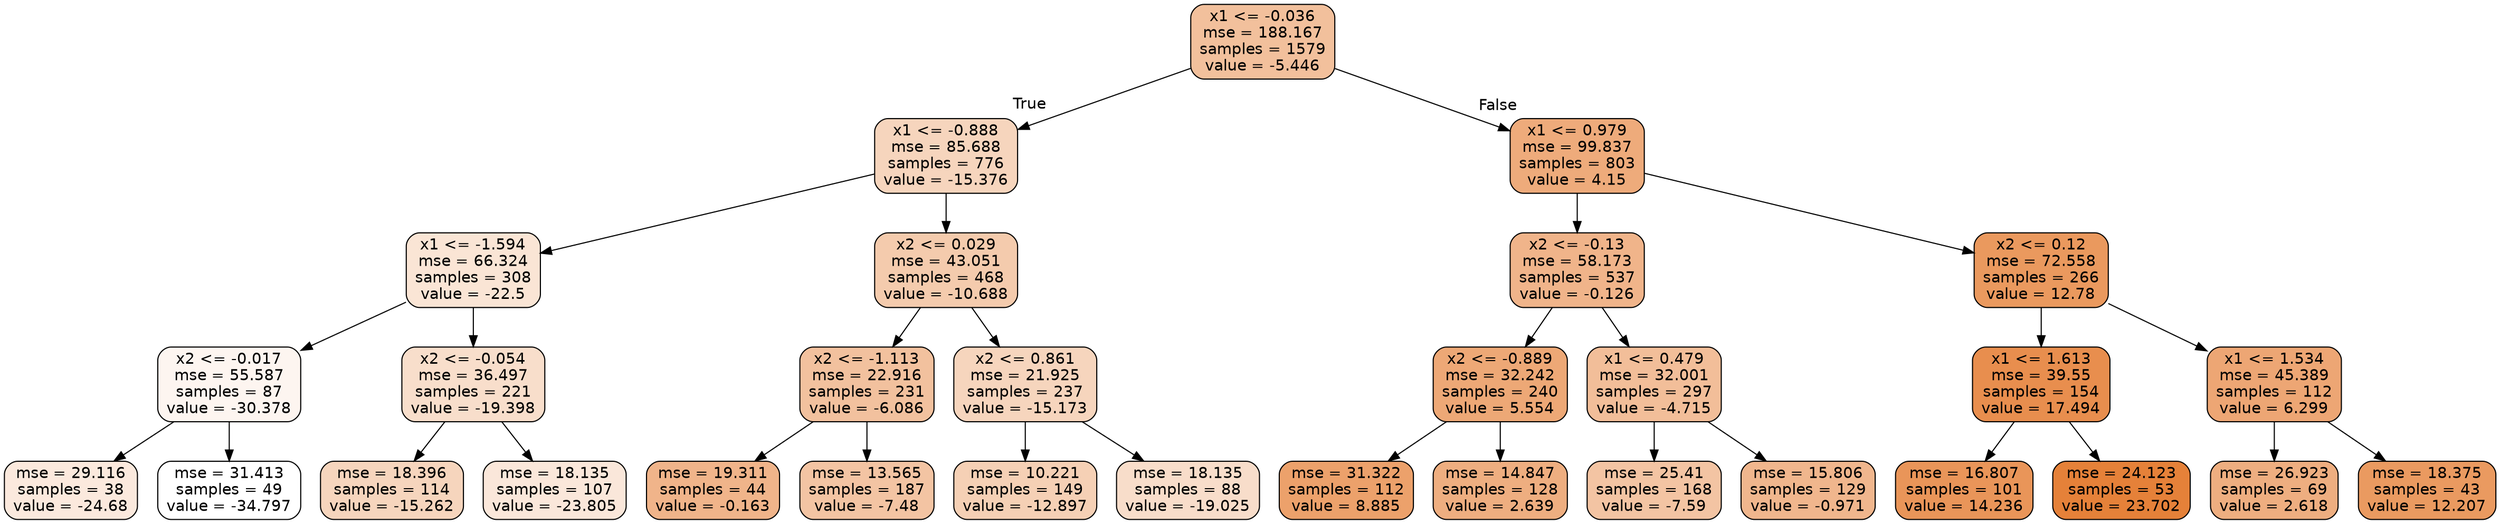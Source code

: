 digraph Tree {
node [shape=box, style="filled, rounded", color="black", fontname=helvetica] ;
edge [fontname=helvetica] ;
0 [label="x1 <= -0.036\nmse = 188.167\nsamples = 1579\nvalue = -5.446", fillcolor="#f2c09c"] ;
1 [label="x1 <= -0.888\nmse = 85.688\nsamples = 776\nvalue = -15.376", fillcolor="#f6d5bd"] ;
0 -> 1 [labeldistance=2.5, labelangle=45, headlabel="True"] ;
2 [label="x1 <= -1.594\nmse = 66.324\nsamples = 308\nvalue = -22.5", fillcolor="#fae5d5"] ;
1 -> 2 ;
3 [label="x2 <= -0.017\nmse = 55.587\nsamples = 87\nvalue = -30.378", fillcolor="#fdf5f0"] ;
2 -> 3 ;
4 [label="mse = 29.116\nsamples = 38\nvalue = -24.68", fillcolor="#fbe9dd"] ;
3 -> 4 ;
5 [label="mse = 31.413\nsamples = 49\nvalue = -34.797", fillcolor="#ffffff"] ;
3 -> 5 ;
6 [label="x2 <= -0.054\nmse = 36.497\nsamples = 221\nvalue = -19.398", fillcolor="#f8decb"] ;
2 -> 6 ;
7 [label="mse = 18.396\nsamples = 114\nvalue = -15.262", fillcolor="#f6d5bd"] ;
6 -> 7 ;
8 [label="mse = 18.135\nsamples = 107\nvalue = -23.805", fillcolor="#fae7da"] ;
6 -> 8 ;
9 [label="x2 <= 0.029\nmse = 43.051\nsamples = 468\nvalue = -10.688", fillcolor="#f4cbad"] ;
1 -> 9 ;
10 [label="x2 <= -1.113\nmse = 22.916\nsamples = 231\nvalue = -6.086", fillcolor="#f2c19e"] ;
9 -> 10 ;
11 [label="mse = 19.311\nsamples = 44\nvalue = -0.163", fillcolor="#f0b48a"] ;
10 -> 11 ;
12 [label="mse = 13.565\nsamples = 187\nvalue = -7.48", fillcolor="#f3c4a3"] ;
10 -> 12 ;
13 [label="x2 <= 0.861\nmse = 21.925\nsamples = 237\nvalue = -15.173", fillcolor="#f6d5bd"] ;
9 -> 13 ;
14 [label="mse = 10.221\nsamples = 149\nvalue = -12.897", fillcolor="#f5d0b5"] ;
13 -> 14 ;
15 [label="mse = 18.135\nsamples = 88\nvalue = -19.025", fillcolor="#f8ddca"] ;
13 -> 15 ;
16 [label="x1 <= 0.979\nmse = 99.837\nsamples = 803\nvalue = 4.15", fillcolor="#eeab7b"] ;
0 -> 16 [labeldistance=2.5, labelangle=-45, headlabel="False"] ;
17 [label="x2 <= -0.13\nmse = 58.173\nsamples = 537\nvalue = -0.126", fillcolor="#f0b48a"] ;
16 -> 17 ;
18 [label="x2 <= -0.889\nmse = 32.242\nsamples = 240\nvalue = 5.554", fillcolor="#eda876"] ;
17 -> 18 ;
19 [label="mse = 31.322\nsamples = 112\nvalue = 8.885", fillcolor="#eca16b"] ;
18 -> 19 ;
20 [label="mse = 14.847\nsamples = 128\nvalue = 2.639", fillcolor="#eeae80"] ;
18 -> 20 ;
21 [label="x1 <= 0.479\nmse = 32.001\nsamples = 297\nvalue = -4.715", fillcolor="#f2be99"] ;
17 -> 21 ;
22 [label="mse = 25.41\nsamples = 168\nvalue = -7.59", fillcolor="#f3c4a3"] ;
21 -> 22 ;
23 [label="mse = 15.806\nsamples = 129\nvalue = -0.971", fillcolor="#f0b68d"] ;
21 -> 23 ;
24 [label="x2 <= 0.12\nmse = 72.558\nsamples = 266\nvalue = 12.78", fillcolor="#ea995e"] ;
16 -> 24 ;
25 [label="x1 <= 1.613\nmse = 39.55\nsamples = 154\nvalue = 17.494", fillcolor="#e88e4e"] ;
24 -> 25 ;
26 [label="mse = 16.807\nsamples = 101\nvalue = 14.236", fillcolor="#e99559"] ;
25 -> 26 ;
27 [label="mse = 24.123\nsamples = 53\nvalue = 23.702", fillcolor="#e58139"] ;
25 -> 27 ;
28 [label="x1 <= 1.534\nmse = 45.389\nsamples = 112\nvalue = 6.299", fillcolor="#eda674"] ;
24 -> 28 ;
29 [label="mse = 26.923\nsamples = 69\nvalue = 2.618", fillcolor="#eeae80"] ;
28 -> 29 ;
30 [label="mse = 18.375\nsamples = 43\nvalue = 12.207", fillcolor="#ea9a60"] ;
28 -> 30 ;
}